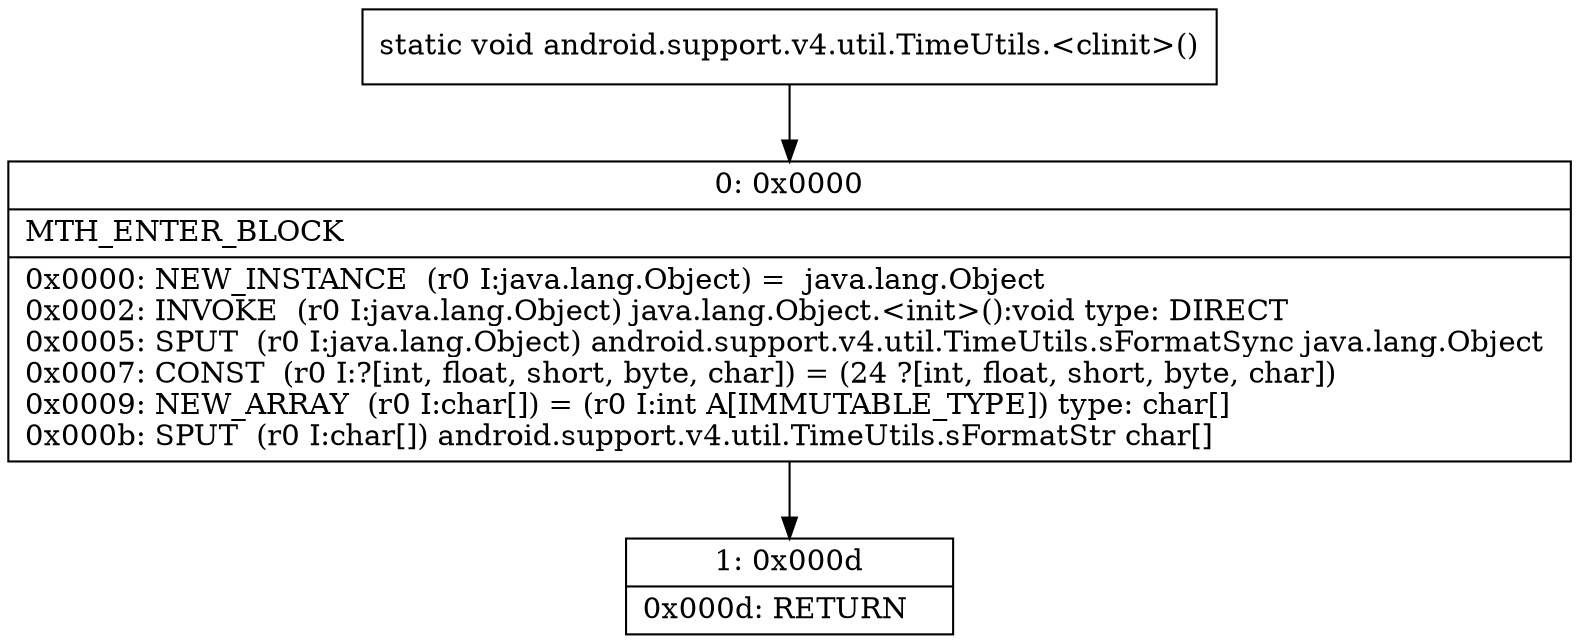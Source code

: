 digraph "CFG forandroid.support.v4.util.TimeUtils.\<clinit\>()V" {
Node_0 [shape=record,label="{0\:\ 0x0000|MTH_ENTER_BLOCK\l|0x0000: NEW_INSTANCE  (r0 I:java.lang.Object) =  java.lang.Object \l0x0002: INVOKE  (r0 I:java.lang.Object) java.lang.Object.\<init\>():void type: DIRECT \l0x0005: SPUT  (r0 I:java.lang.Object) android.support.v4.util.TimeUtils.sFormatSync java.lang.Object \l0x0007: CONST  (r0 I:?[int, float, short, byte, char]) = (24 ?[int, float, short, byte, char]) \l0x0009: NEW_ARRAY  (r0 I:char[]) = (r0 I:int A[IMMUTABLE_TYPE]) type: char[] \l0x000b: SPUT  (r0 I:char[]) android.support.v4.util.TimeUtils.sFormatStr char[] \l}"];
Node_1 [shape=record,label="{1\:\ 0x000d|0x000d: RETURN   \l}"];
MethodNode[shape=record,label="{static void android.support.v4.util.TimeUtils.\<clinit\>() }"];
MethodNode -> Node_0;
Node_0 -> Node_1;
}

